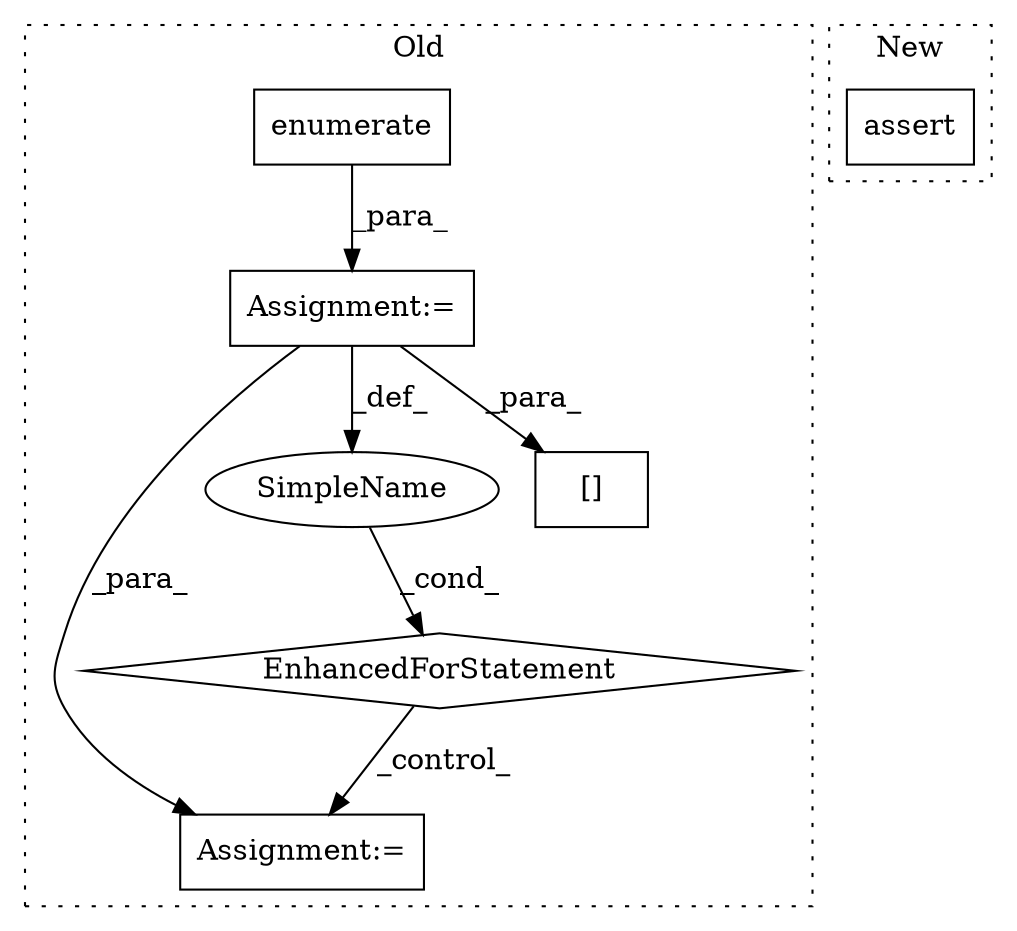 digraph G {
subgraph cluster0 {
1 [label="enumerate" a="32" s="4822,4866" l="10,1" shape="box"];
3 [label="Assignment:=" a="7" s="4742,4867" l="69,2" shape="box"];
4 [label="EnhancedForStatement" a="70" s="4742,4867" l="69,2" shape="diamond"];
5 [label="Assignment:=" a="7" s="5331" l="1" shape="box"];
6 [label="SimpleName" a="42" s="4815" l="4" shape="ellipse"];
7 [label="[]" a="2" s="5073,5079" l="5,1" shape="box"];
label = "Old";
style="dotted";
}
subgraph cluster1 {
2 [label="assert" a="6" s="4460" l="7" shape="box"];
label = "New";
style="dotted";
}
1 -> 3 [label="_para_"];
3 -> 5 [label="_para_"];
3 -> 6 [label="_def_"];
3 -> 7 [label="_para_"];
4 -> 5 [label="_control_"];
6 -> 4 [label="_cond_"];
}